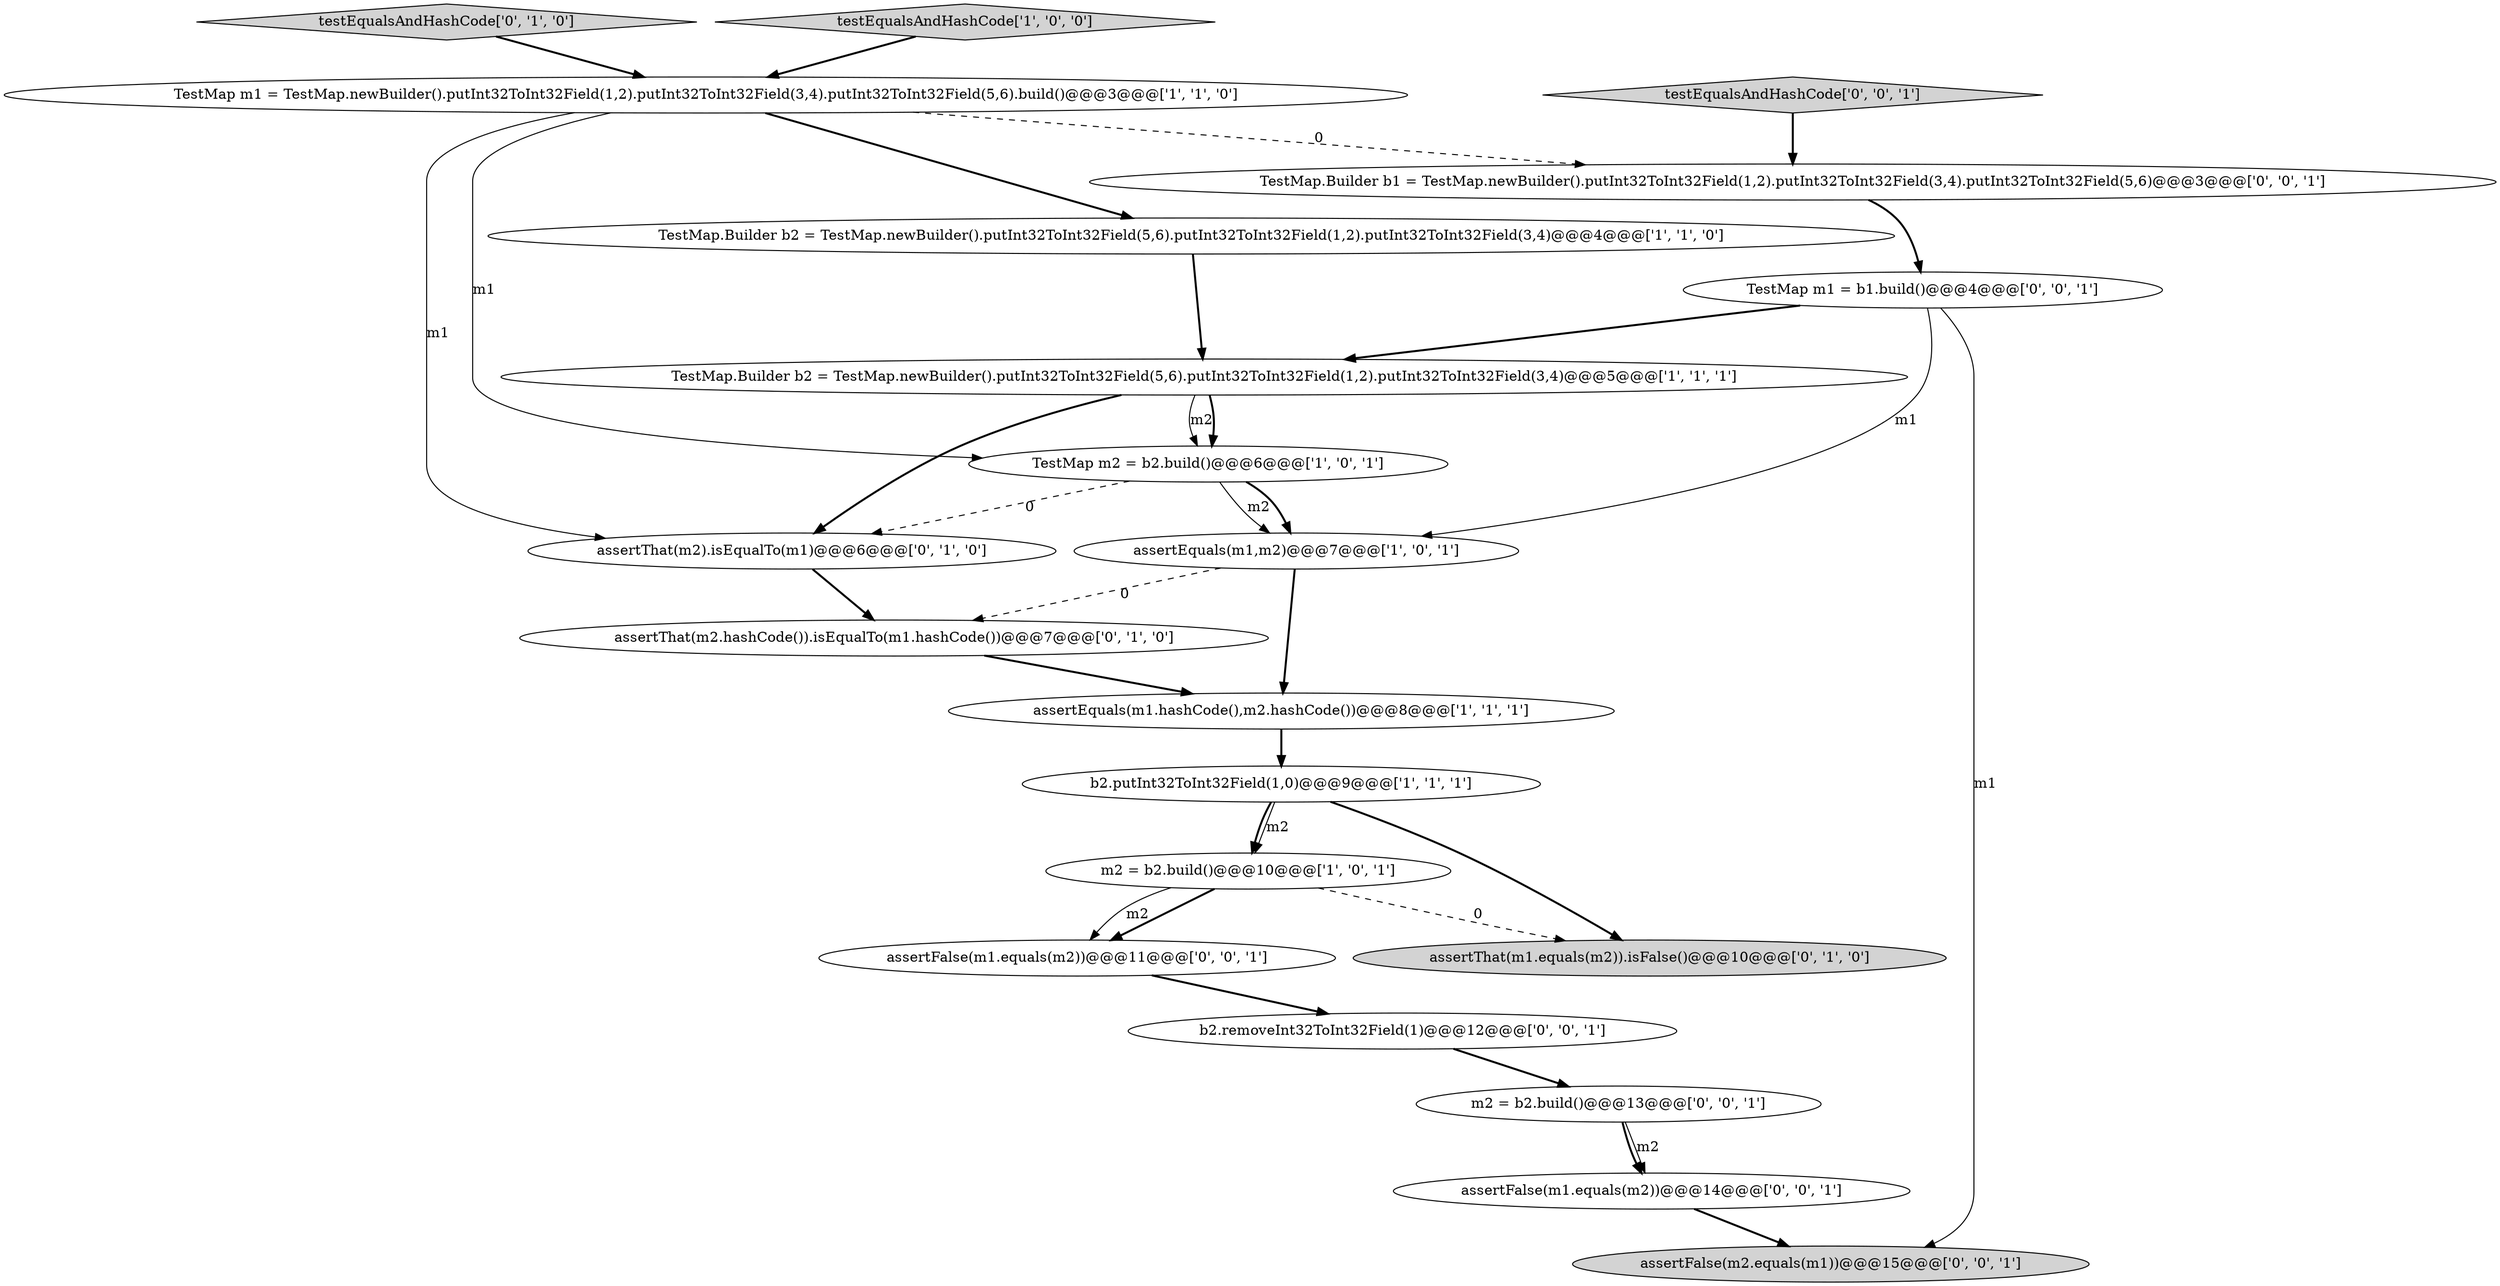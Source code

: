 digraph {
0 [style = filled, label = "TestMap.Builder b2 = TestMap.newBuilder().putInt32ToInt32Field(5,6).putInt32ToInt32Field(1,2).putInt32ToInt32Field(3,4)@@@5@@@['1', '1', '1']", fillcolor = white, shape = ellipse image = "AAA0AAABBB1BBB"];
3 [style = filled, label = "TestMap m1 = TestMap.newBuilder().putInt32ToInt32Field(1,2).putInt32ToInt32Field(3,4).putInt32ToInt32Field(5,6).build()@@@3@@@['1', '1', '0']", fillcolor = white, shape = ellipse image = "AAA0AAABBB1BBB"];
8 [style = filled, label = "assertEquals(m1,m2)@@@7@@@['1', '0', '1']", fillcolor = white, shape = ellipse image = "AAA0AAABBB1BBB"];
20 [style = filled, label = "m2 = b2.build()@@@13@@@['0', '0', '1']", fillcolor = white, shape = ellipse image = "AAA0AAABBB3BBB"];
12 [style = filled, label = "testEqualsAndHashCode['0', '1', '0']", fillcolor = lightgray, shape = diamond image = "AAA0AAABBB2BBB"];
11 [style = filled, label = "assertThat(m2.hashCode()).isEqualTo(m1.hashCode())@@@7@@@['0', '1', '0']", fillcolor = white, shape = ellipse image = "AAA1AAABBB2BBB"];
9 [style = filled, label = "assertThat(m1.equals(m2)).isFalse()@@@10@@@['0', '1', '0']", fillcolor = lightgray, shape = ellipse image = "AAA1AAABBB2BBB"];
14 [style = filled, label = "b2.removeInt32ToInt32Field(1)@@@12@@@['0', '0', '1']", fillcolor = white, shape = ellipse image = "AAA0AAABBB3BBB"];
4 [style = filled, label = "assertEquals(m1.hashCode(),m2.hashCode())@@@8@@@['1', '1', '1']", fillcolor = white, shape = ellipse image = "AAA0AAABBB1BBB"];
7 [style = filled, label = "testEqualsAndHashCode['1', '0', '0']", fillcolor = lightgray, shape = diamond image = "AAA0AAABBB1BBB"];
13 [style = filled, label = "TestMap.Builder b1 = TestMap.newBuilder().putInt32ToInt32Field(1,2).putInt32ToInt32Field(3,4).putInt32ToInt32Field(5,6)@@@3@@@['0', '0', '1']", fillcolor = white, shape = ellipse image = "AAA0AAABBB3BBB"];
1 [style = filled, label = "b2.putInt32ToInt32Field(1,0)@@@9@@@['1', '1', '1']", fillcolor = white, shape = ellipse image = "AAA0AAABBB1BBB"];
15 [style = filled, label = "assertFalse(m2.equals(m1))@@@15@@@['0', '0', '1']", fillcolor = lightgray, shape = ellipse image = "AAA0AAABBB3BBB"];
18 [style = filled, label = "testEqualsAndHashCode['0', '0', '1']", fillcolor = lightgray, shape = diamond image = "AAA0AAABBB3BBB"];
2 [style = filled, label = "TestMap.Builder b2 = TestMap.newBuilder().putInt32ToInt32Field(5,6).putInt32ToInt32Field(1,2).putInt32ToInt32Field(3,4)@@@4@@@['1', '1', '0']", fillcolor = white, shape = ellipse image = "AAA0AAABBB1BBB"];
5 [style = filled, label = "TestMap m2 = b2.build()@@@6@@@['1', '0', '1']", fillcolor = white, shape = ellipse image = "AAA0AAABBB1BBB"];
6 [style = filled, label = "m2 = b2.build()@@@10@@@['1', '0', '1']", fillcolor = white, shape = ellipse image = "AAA0AAABBB1BBB"];
17 [style = filled, label = "assertFalse(m1.equals(m2))@@@14@@@['0', '0', '1']", fillcolor = white, shape = ellipse image = "AAA0AAABBB3BBB"];
19 [style = filled, label = "TestMap m1 = b1.build()@@@4@@@['0', '0', '1']", fillcolor = white, shape = ellipse image = "AAA0AAABBB3BBB"];
10 [style = filled, label = "assertThat(m2).isEqualTo(m1)@@@6@@@['0', '1', '0']", fillcolor = white, shape = ellipse image = "AAA1AAABBB2BBB"];
16 [style = filled, label = "assertFalse(m1.equals(m2))@@@11@@@['0', '0', '1']", fillcolor = white, shape = ellipse image = "AAA0AAABBB3BBB"];
5->8 [style = solid, label="m2"];
11->4 [style = bold, label=""];
8->11 [style = dashed, label="0"];
5->8 [style = bold, label=""];
1->9 [style = bold, label=""];
13->19 [style = bold, label=""];
8->4 [style = bold, label=""];
3->2 [style = bold, label=""];
0->5 [style = solid, label="m2"];
19->15 [style = solid, label="m1"];
18->13 [style = bold, label=""];
10->11 [style = bold, label=""];
19->0 [style = bold, label=""];
6->9 [style = dashed, label="0"];
1->6 [style = bold, label=""];
3->13 [style = dashed, label="0"];
4->1 [style = bold, label=""];
3->5 [style = solid, label="m1"];
7->3 [style = bold, label=""];
0->10 [style = bold, label=""];
6->16 [style = bold, label=""];
3->10 [style = solid, label="m1"];
17->15 [style = bold, label=""];
12->3 [style = bold, label=""];
16->14 [style = bold, label=""];
20->17 [style = bold, label=""];
5->10 [style = dashed, label="0"];
2->0 [style = bold, label=""];
6->16 [style = solid, label="m2"];
0->5 [style = bold, label=""];
19->8 [style = solid, label="m1"];
14->20 [style = bold, label=""];
20->17 [style = solid, label="m2"];
1->6 [style = solid, label="m2"];
}
